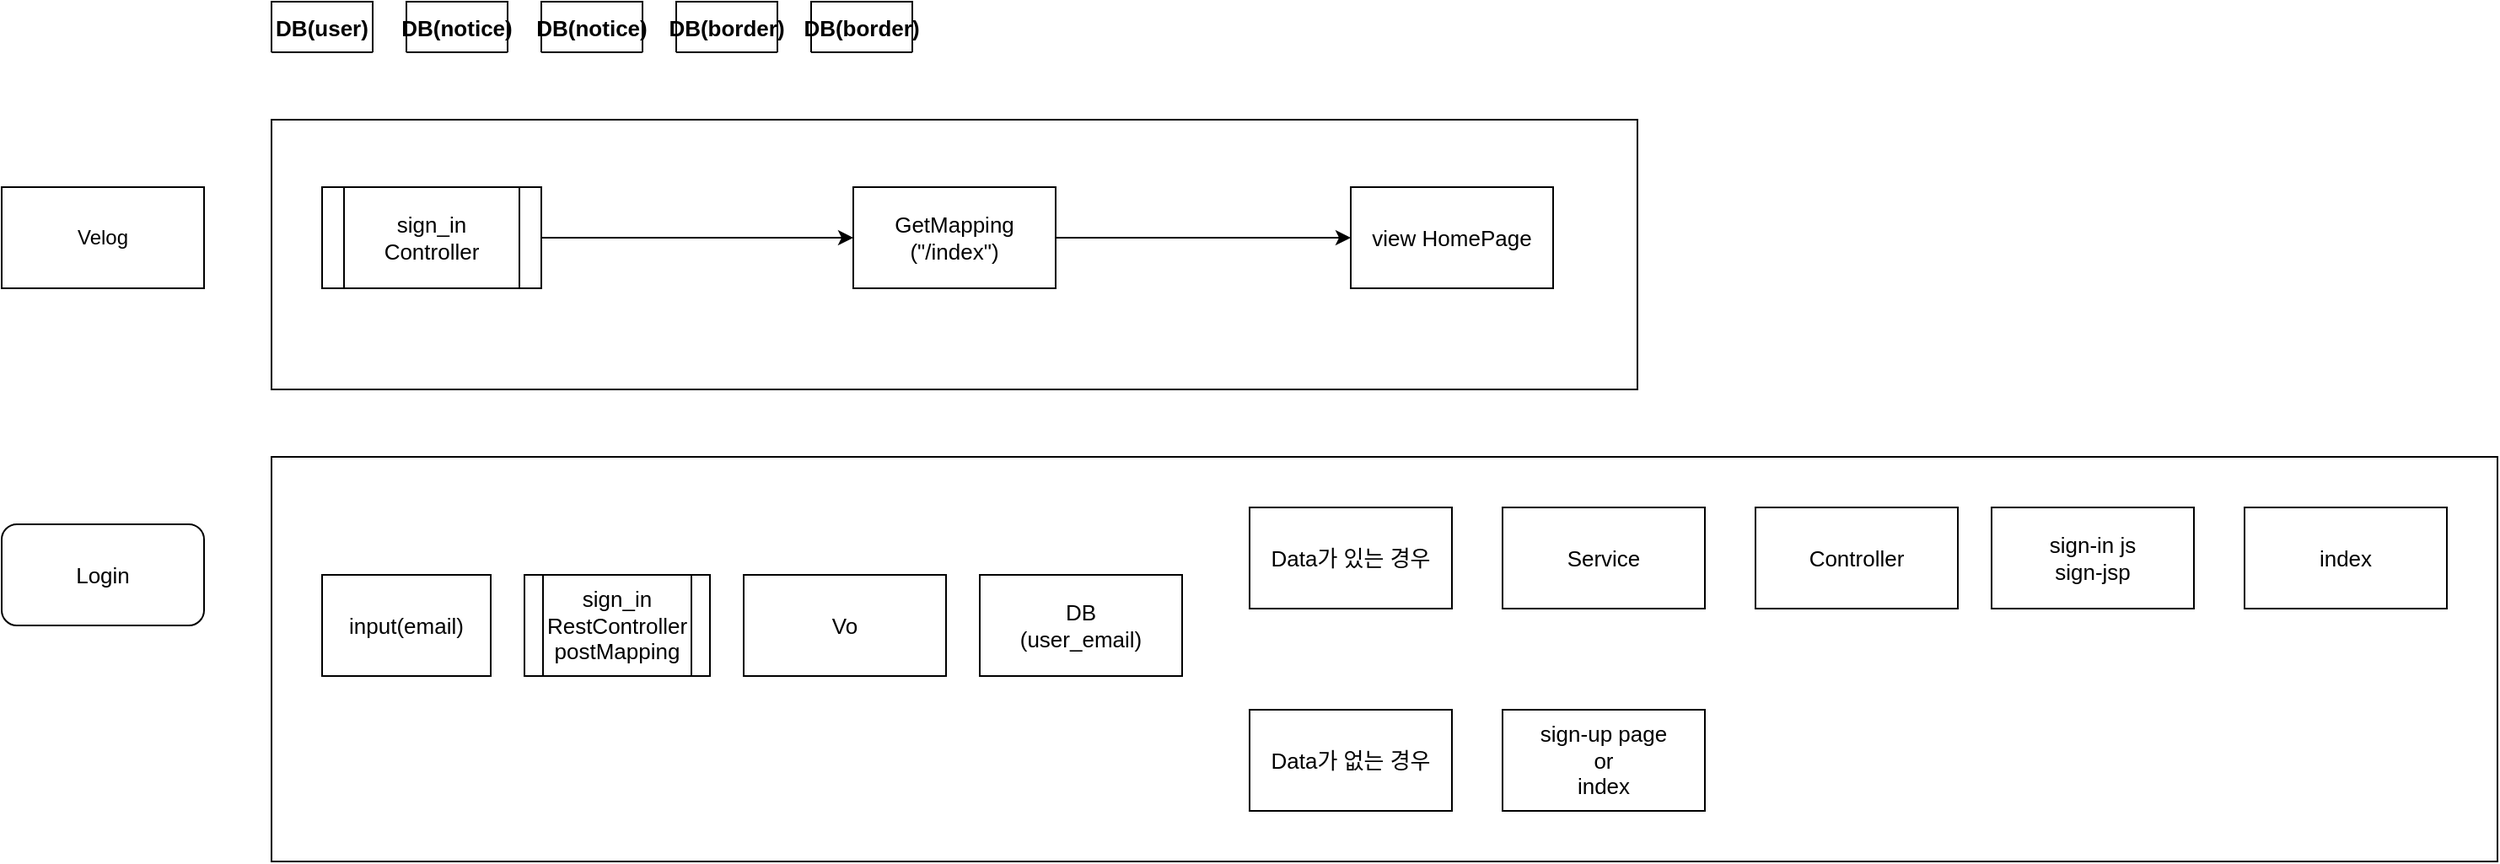 <mxfile version="15.7.4" type="device"><diagram id="qzB74aUPbcCB6YyTh9p-" name="Page-1"><mxGraphModel dx="1422" dy="762" grid="1" gridSize="10" guides="1" tooltips="1" connect="1" arrows="1" fold="1" page="1" pageScale="1" pageWidth="827" pageHeight="1169" math="0" shadow="0"><root><mxCell id="0"/><mxCell id="1" parent="0"/><mxCell id="LLkw6_ybzTMmxWpCjddK-304" value="" style="verticalLabelPosition=bottom;verticalAlign=top;html=1;shape=mxgraph.basic.rect;fillColor2=none;strokeWidth=1;size=20;indent=5;fontSize=13;" parent="1" vertex="1"><mxGeometry x="200" y="80" width="810" height="160" as="geometry"/></mxCell><mxCell id="LLkw6_ybzTMmxWpCjddK-1" value="Velog" style="rounded=0;whiteSpace=wrap;html=1;" parent="1" vertex="1"><mxGeometry x="40" y="120" width="120" height="60" as="geometry"/></mxCell><mxCell id="LLkw6_ybzTMmxWpCjddK-103" value="DB(notice)" style="shape=table;startSize=30;container=1;collapsible=1;childLayout=tableLayout;fixedRows=1;rowLines=0;fontStyle=1;align=center;resizeLast=1;fontSize=13;" parent="1" vertex="1" collapsed="1"><mxGeometry x="280" y="10" width="60" height="30" as="geometry"><mxRectangle x="350" y="10" width="170" height="270" as="alternateBounds"/></mxGeometry></mxCell><mxCell id="LLkw6_ybzTMmxWpCjddK-104" value="" style="shape=partialRectangle;collapsible=0;dropTarget=0;pointerEvents=0;fillColor=none;top=0;left=0;bottom=1;right=0;points=[[0,0.5],[1,0.5]];portConstraint=eastwest;" parent="LLkw6_ybzTMmxWpCjddK-103" vertex="1"><mxGeometry y="30" width="170" height="30" as="geometry"/></mxCell><mxCell id="LLkw6_ybzTMmxWpCjddK-105" value="" style="shape=partialRectangle;connectable=0;fillColor=none;top=0;left=0;bottom=0;right=0;fontStyle=1;overflow=hidden;" parent="LLkw6_ybzTMmxWpCjddK-104" vertex="1"><mxGeometry width="80" height="30" as="geometry"><mxRectangle width="80" height="30" as="alternateBounds"/></mxGeometry></mxCell><mxCell id="LLkw6_ybzTMmxWpCjddK-106" value="mst" style="shape=partialRectangle;connectable=0;fillColor=none;top=0;left=0;bottom=0;right=0;align=left;spacingLeft=6;fontStyle=1;overflow=hidden;fontSize=14;" parent="LLkw6_ybzTMmxWpCjddK-104" vertex="1"><mxGeometry x="80" width="90" height="30" as="geometry"><mxRectangle width="90" height="30" as="alternateBounds"/></mxGeometry></mxCell><mxCell id="LLkw6_ybzTMmxWpCjddK-107" value="" style="shape=partialRectangle;collapsible=0;dropTarget=0;pointerEvents=0;fillColor=none;top=0;left=0;bottom=0;right=0;points=[[0,0.5],[1,0.5]];portConstraint=eastwest;" parent="LLkw6_ybzTMmxWpCjddK-103" vertex="1"><mxGeometry y="60" width="170" height="30" as="geometry"/></mxCell><mxCell id="LLkw6_ybzTMmxWpCjddK-108" value="primary Key" style="shape=partialRectangle;connectable=0;fillColor=none;top=0;left=0;bottom=0;right=0;editable=1;overflow=hidden;fontStyle=1" parent="LLkw6_ybzTMmxWpCjddK-107" vertex="1"><mxGeometry width="80" height="30" as="geometry"><mxRectangle width="80" height="30" as="alternateBounds"/></mxGeometry></mxCell><mxCell id="LLkw6_ybzTMmxWpCjddK-109" value="notice_code" style="shape=partialRectangle;connectable=0;fillColor=none;top=0;left=0;bottom=0;right=0;align=left;spacingLeft=6;overflow=hidden;" parent="LLkw6_ybzTMmxWpCjddK-107" vertex="1"><mxGeometry x="80" width="90" height="30" as="geometry"><mxRectangle width="90" height="30" as="alternateBounds"/></mxGeometry></mxCell><mxCell id="LLkw6_ybzTMmxWpCjddK-110" value="" style="shape=partialRectangle;collapsible=0;dropTarget=0;pointerEvents=0;fillColor=none;top=0;left=0;bottom=0;right=0;points=[[0,0.5],[1,0.5]];portConstraint=eastwest;" parent="LLkw6_ybzTMmxWpCjddK-103" vertex="1"><mxGeometry y="90" width="170" height="30" as="geometry"/></mxCell><mxCell id="LLkw6_ybzTMmxWpCjddK-111" value="" style="shape=partialRectangle;connectable=0;fillColor=none;top=0;left=0;bottom=0;right=0;editable=1;overflow=hidden;" parent="LLkw6_ybzTMmxWpCjddK-110" vertex="1"><mxGeometry width="80" height="30" as="geometry"><mxRectangle width="80" height="30" as="alternateBounds"/></mxGeometry></mxCell><mxCell id="LLkw6_ybzTMmxWpCjddK-112" value="notice_title" style="shape=partialRectangle;connectable=0;fillColor=none;top=0;left=0;bottom=0;right=0;align=left;spacingLeft=6;overflow=hidden;" parent="LLkw6_ybzTMmxWpCjddK-110" vertex="1"><mxGeometry x="80" width="90" height="30" as="geometry"><mxRectangle width="90" height="30" as="alternateBounds"/></mxGeometry></mxCell><mxCell id="LLkw6_ybzTMmxWpCjddK-113" value="" style="shape=partialRectangle;collapsible=0;dropTarget=0;pointerEvents=0;fillColor=none;top=0;left=0;bottom=0;right=0;points=[[0,0.5],[1,0.5]];portConstraint=eastwest;" parent="LLkw6_ybzTMmxWpCjddK-103" vertex="1"><mxGeometry y="120" width="170" height="30" as="geometry"/></mxCell><mxCell id="LLkw6_ybzTMmxWpCjddK-114" value="" style="shape=partialRectangle;connectable=0;fillColor=none;top=0;left=0;bottom=0;right=0;editable=1;overflow=hidden;" parent="LLkw6_ybzTMmxWpCjddK-113" vertex="1"><mxGeometry width="80" height="30" as="geometry"><mxRectangle width="80" height="30" as="alternateBounds"/></mxGeometry></mxCell><mxCell id="LLkw6_ybzTMmxWpCjddK-115" value="notice_writer" style="shape=partialRectangle;connectable=0;fillColor=none;top=0;left=0;bottom=0;right=0;align=left;spacingLeft=6;overflow=hidden;" parent="LLkw6_ybzTMmxWpCjddK-113" vertex="1"><mxGeometry x="80" width="90" height="30" as="geometry"><mxRectangle width="90" height="30" as="alternateBounds"/></mxGeometry></mxCell><mxCell id="LLkw6_ybzTMmxWpCjddK-160" value="" style="shape=partialRectangle;collapsible=0;dropTarget=0;pointerEvents=0;fillColor=none;top=0;left=0;bottom=0;right=0;points=[[0,0.5],[1,0.5]];portConstraint=eastwest;" parent="LLkw6_ybzTMmxWpCjddK-103" vertex="1"><mxGeometry y="150" width="170" height="30" as="geometry"/></mxCell><mxCell id="LLkw6_ybzTMmxWpCjddK-161" value="" style="shape=partialRectangle;connectable=0;fillColor=none;top=0;left=0;bottom=0;right=0;editable=1;overflow=hidden;" parent="LLkw6_ybzTMmxWpCjddK-160" vertex="1"><mxGeometry width="80" height="30" as="geometry"><mxRectangle width="80" height="30" as="alternateBounds"/></mxGeometry></mxCell><mxCell id="LLkw6_ybzTMmxWpCjddK-162" value="notice_date" style="shape=partialRectangle;connectable=0;fillColor=none;top=0;left=0;bottom=0;right=0;align=left;spacingLeft=6;overflow=hidden;" parent="LLkw6_ybzTMmxWpCjddK-160" vertex="1"><mxGeometry x="80" width="90" height="30" as="geometry"><mxRectangle width="90" height="30" as="alternateBounds"/></mxGeometry></mxCell><mxCell id="LLkw6_ybzTMmxWpCjddK-163" value="" style="shape=partialRectangle;collapsible=0;dropTarget=0;pointerEvents=0;fillColor=none;top=0;left=0;bottom=0;right=0;points=[[0,0.5],[1,0.5]];portConstraint=eastwest;" parent="LLkw6_ybzTMmxWpCjddK-103" vertex="1"><mxGeometry y="180" width="170" height="30" as="geometry"/></mxCell><mxCell id="LLkw6_ybzTMmxWpCjddK-164" value="" style="shape=partialRectangle;connectable=0;fillColor=none;top=0;left=0;bottom=0;right=0;editable=1;overflow=hidden;" parent="LLkw6_ybzTMmxWpCjddK-163" vertex="1"><mxGeometry width="80" height="30" as="geometry"><mxRectangle width="80" height="30" as="alternateBounds"/></mxGeometry></mxCell><mxCell id="LLkw6_ybzTMmxWpCjddK-165" value="notice_count" style="shape=partialRectangle;connectable=0;fillColor=none;top=0;left=0;bottom=0;right=0;align=left;spacingLeft=6;overflow=hidden;" parent="LLkw6_ybzTMmxWpCjddK-163" vertex="1"><mxGeometry x="80" width="90" height="30" as="geometry"><mxRectangle width="90" height="30" as="alternateBounds"/></mxGeometry></mxCell><mxCell id="LLkw6_ybzTMmxWpCjddK-166" value="" style="shape=partialRectangle;collapsible=0;dropTarget=0;pointerEvents=0;fillColor=none;top=0;left=0;bottom=0;right=0;points=[[0,0.5],[1,0.5]];portConstraint=eastwest;" parent="LLkw6_ybzTMmxWpCjddK-103" vertex="1"><mxGeometry y="210" width="170" height="30" as="geometry"/></mxCell><mxCell id="LLkw6_ybzTMmxWpCjddK-167" value="" style="shape=partialRectangle;connectable=0;fillColor=none;top=0;left=0;bottom=0;right=0;editable=1;overflow=hidden;" parent="LLkw6_ybzTMmxWpCjddK-166" vertex="1"><mxGeometry width="80" height="30" as="geometry"><mxRectangle width="80" height="30" as="alternateBounds"/></mxGeometry></mxCell><mxCell id="LLkw6_ybzTMmxWpCjddK-168" value="create_date" style="shape=partialRectangle;connectable=0;fillColor=none;top=0;left=0;bottom=0;right=0;align=left;spacingLeft=6;overflow=hidden;" parent="LLkw6_ybzTMmxWpCjddK-166" vertex="1"><mxGeometry x="80" width="90" height="30" as="geometry"><mxRectangle width="90" height="30" as="alternateBounds"/></mxGeometry></mxCell><mxCell id="LLkw6_ybzTMmxWpCjddK-169" value="" style="shape=partialRectangle;collapsible=0;dropTarget=0;pointerEvents=0;fillColor=none;top=0;left=0;bottom=0;right=0;points=[[0,0.5],[1,0.5]];portConstraint=eastwest;" parent="LLkw6_ybzTMmxWpCjddK-103" vertex="1"><mxGeometry y="240" width="170" height="30" as="geometry"/></mxCell><mxCell id="LLkw6_ybzTMmxWpCjddK-170" value="" style="shape=partialRectangle;connectable=0;fillColor=none;top=0;left=0;bottom=0;right=0;editable=1;overflow=hidden;" parent="LLkw6_ybzTMmxWpCjddK-169" vertex="1"><mxGeometry width="80" height="30" as="geometry"><mxRectangle width="80" height="30" as="alternateBounds"/></mxGeometry></mxCell><mxCell id="LLkw6_ybzTMmxWpCjddK-171" value="update_date" style="shape=partialRectangle;connectable=0;fillColor=none;top=0;left=0;bottom=0;right=0;align=left;spacingLeft=6;overflow=hidden;" parent="LLkw6_ybzTMmxWpCjddK-169" vertex="1"><mxGeometry x="80" width="90" height="30" as="geometry"><mxRectangle width="90" height="30" as="alternateBounds"/></mxGeometry></mxCell><mxCell id="LLkw6_ybzTMmxWpCjddK-172" value="DB(border)" style="shape=table;startSize=30;container=1;collapsible=1;childLayout=tableLayout;fixedRows=1;rowLines=0;fontStyle=1;align=center;resizeLast=1;fontSize=13;" parent="1" vertex="1" collapsed="1"><mxGeometry x="440" y="10" width="60" height="30" as="geometry"><mxRectangle x="244" y="315" width="170" height="270" as="alternateBounds"/></mxGeometry></mxCell><mxCell id="LLkw6_ybzTMmxWpCjddK-173" value="" style="shape=partialRectangle;collapsible=0;dropTarget=0;pointerEvents=0;fillColor=none;top=0;left=0;bottom=1;right=0;points=[[0,0.5],[1,0.5]];portConstraint=eastwest;" parent="LLkw6_ybzTMmxWpCjddK-172" vertex="1"><mxGeometry y="30" width="170" height="30" as="geometry"/></mxCell><mxCell id="LLkw6_ybzTMmxWpCjddK-174" value="" style="shape=partialRectangle;connectable=0;fillColor=none;top=0;left=0;bottom=0;right=0;fontStyle=1;overflow=hidden;" parent="LLkw6_ybzTMmxWpCjddK-173" vertex="1"><mxGeometry width="80" height="30" as="geometry"><mxRectangle width="80" height="30" as="alternateBounds"/></mxGeometry></mxCell><mxCell id="LLkw6_ybzTMmxWpCjddK-175" value="mst" style="shape=partialRectangle;connectable=0;fillColor=none;top=0;left=0;bottom=0;right=0;align=left;spacingLeft=6;fontStyle=1;overflow=hidden;fontSize=14;" parent="LLkw6_ybzTMmxWpCjddK-173" vertex="1"><mxGeometry x="80" width="90" height="30" as="geometry"><mxRectangle width="90" height="30" as="alternateBounds"/></mxGeometry></mxCell><mxCell id="LLkw6_ybzTMmxWpCjddK-176" value="" style="shape=partialRectangle;collapsible=0;dropTarget=0;pointerEvents=0;fillColor=none;top=0;left=0;bottom=0;right=0;points=[[0,0.5],[1,0.5]];portConstraint=eastwest;" parent="LLkw6_ybzTMmxWpCjddK-172" vertex="1"><mxGeometry y="60" width="170" height="30" as="geometry"/></mxCell><mxCell id="LLkw6_ybzTMmxWpCjddK-177" value="primary Key" style="shape=partialRectangle;connectable=0;fillColor=none;top=0;left=0;bottom=0;right=0;editable=1;overflow=hidden;fontStyle=1" parent="LLkw6_ybzTMmxWpCjddK-176" vertex="1"><mxGeometry width="80" height="30" as="geometry"><mxRectangle width="80" height="30" as="alternateBounds"/></mxGeometry></mxCell><mxCell id="LLkw6_ybzTMmxWpCjddK-178" value="border_code" style="shape=partialRectangle;connectable=0;fillColor=none;top=0;left=0;bottom=0;right=0;align=left;spacingLeft=6;overflow=hidden;" parent="LLkw6_ybzTMmxWpCjddK-176" vertex="1"><mxGeometry x="80" width="90" height="30" as="geometry"><mxRectangle width="90" height="30" as="alternateBounds"/></mxGeometry></mxCell><mxCell id="LLkw6_ybzTMmxWpCjddK-179" value="" style="shape=partialRectangle;collapsible=0;dropTarget=0;pointerEvents=0;fillColor=none;top=0;left=0;bottom=0;right=0;points=[[0,0.5],[1,0.5]];portConstraint=eastwest;" parent="LLkw6_ybzTMmxWpCjddK-172" vertex="1"><mxGeometry y="90" width="170" height="30" as="geometry"/></mxCell><mxCell id="LLkw6_ybzTMmxWpCjddK-180" value="" style="shape=partialRectangle;connectable=0;fillColor=none;top=0;left=0;bottom=0;right=0;editable=1;overflow=hidden;" parent="LLkw6_ybzTMmxWpCjddK-179" vertex="1"><mxGeometry width="80" height="30" as="geometry"><mxRectangle width="80" height="30" as="alternateBounds"/></mxGeometry></mxCell><mxCell id="LLkw6_ybzTMmxWpCjddK-181" value="border_title" style="shape=partialRectangle;connectable=0;fillColor=none;top=0;left=0;bottom=0;right=0;align=left;spacingLeft=6;overflow=hidden;" parent="LLkw6_ybzTMmxWpCjddK-179" vertex="1"><mxGeometry x="80" width="90" height="30" as="geometry"><mxRectangle width="90" height="30" as="alternateBounds"/></mxGeometry></mxCell><mxCell id="LLkw6_ybzTMmxWpCjddK-182" value="" style="shape=partialRectangle;collapsible=0;dropTarget=0;pointerEvents=0;fillColor=none;top=0;left=0;bottom=0;right=0;points=[[0,0.5],[1,0.5]];portConstraint=eastwest;" parent="LLkw6_ybzTMmxWpCjddK-172" vertex="1"><mxGeometry y="120" width="170" height="30" as="geometry"/></mxCell><mxCell id="LLkw6_ybzTMmxWpCjddK-183" value="" style="shape=partialRectangle;connectable=0;fillColor=none;top=0;left=0;bottom=0;right=0;editable=1;overflow=hidden;" parent="LLkw6_ybzTMmxWpCjddK-182" vertex="1"><mxGeometry width="80" height="30" as="geometry"><mxRectangle width="80" height="30" as="alternateBounds"/></mxGeometry></mxCell><mxCell id="LLkw6_ybzTMmxWpCjddK-184" value="border_writer" style="shape=partialRectangle;connectable=0;fillColor=none;top=0;left=0;bottom=0;right=0;align=left;spacingLeft=6;overflow=hidden;" parent="LLkw6_ybzTMmxWpCjddK-182" vertex="1"><mxGeometry x="80" width="90" height="30" as="geometry"><mxRectangle width="90" height="30" as="alternateBounds"/></mxGeometry></mxCell><mxCell id="LLkw6_ybzTMmxWpCjddK-185" value="" style="shape=partialRectangle;collapsible=0;dropTarget=0;pointerEvents=0;fillColor=none;top=0;left=0;bottom=0;right=0;points=[[0,0.5],[1,0.5]];portConstraint=eastwest;" parent="LLkw6_ybzTMmxWpCjddK-172" vertex="1"><mxGeometry y="150" width="170" height="30" as="geometry"/></mxCell><mxCell id="LLkw6_ybzTMmxWpCjddK-186" value="" style="shape=partialRectangle;connectable=0;fillColor=none;top=0;left=0;bottom=0;right=0;editable=1;overflow=hidden;" parent="LLkw6_ybzTMmxWpCjddK-185" vertex="1"><mxGeometry width="80" height="30" as="geometry"><mxRectangle width="80" height="30" as="alternateBounds"/></mxGeometry></mxCell><mxCell id="LLkw6_ybzTMmxWpCjddK-187" value="border_date" style="shape=partialRectangle;connectable=0;fillColor=none;top=0;left=0;bottom=0;right=0;align=left;spacingLeft=6;overflow=hidden;" parent="LLkw6_ybzTMmxWpCjddK-185" vertex="1"><mxGeometry x="80" width="90" height="30" as="geometry"><mxRectangle width="90" height="30" as="alternateBounds"/></mxGeometry></mxCell><mxCell id="LLkw6_ybzTMmxWpCjddK-188" value="" style="shape=partialRectangle;collapsible=0;dropTarget=0;pointerEvents=0;fillColor=none;top=0;left=0;bottom=0;right=0;points=[[0,0.5],[1,0.5]];portConstraint=eastwest;" parent="LLkw6_ybzTMmxWpCjddK-172" vertex="1"><mxGeometry y="180" width="170" height="30" as="geometry"/></mxCell><mxCell id="LLkw6_ybzTMmxWpCjddK-189" value="" style="shape=partialRectangle;connectable=0;fillColor=none;top=0;left=0;bottom=0;right=0;editable=1;overflow=hidden;" parent="LLkw6_ybzTMmxWpCjddK-188" vertex="1"><mxGeometry width="80" height="30" as="geometry"><mxRectangle width="80" height="30" as="alternateBounds"/></mxGeometry></mxCell><mxCell id="LLkw6_ybzTMmxWpCjddK-190" value="border_count" style="shape=partialRectangle;connectable=0;fillColor=none;top=0;left=0;bottom=0;right=0;align=left;spacingLeft=6;overflow=hidden;" parent="LLkw6_ybzTMmxWpCjddK-188" vertex="1"><mxGeometry x="80" width="90" height="30" as="geometry"><mxRectangle width="90" height="30" as="alternateBounds"/></mxGeometry></mxCell><mxCell id="LLkw6_ybzTMmxWpCjddK-191" value="" style="shape=partialRectangle;collapsible=0;dropTarget=0;pointerEvents=0;fillColor=none;top=0;left=0;bottom=0;right=0;points=[[0,0.5],[1,0.5]];portConstraint=eastwest;" parent="LLkw6_ybzTMmxWpCjddK-172" vertex="1"><mxGeometry y="210" width="170" height="30" as="geometry"/></mxCell><mxCell id="LLkw6_ybzTMmxWpCjddK-192" value="" style="shape=partialRectangle;connectable=0;fillColor=none;top=0;left=0;bottom=0;right=0;editable=1;overflow=hidden;" parent="LLkw6_ybzTMmxWpCjddK-191" vertex="1"><mxGeometry width="80" height="30" as="geometry"><mxRectangle width="80" height="30" as="alternateBounds"/></mxGeometry></mxCell><mxCell id="LLkw6_ybzTMmxWpCjddK-193" value="create_date" style="shape=partialRectangle;connectable=0;fillColor=none;top=0;left=0;bottom=0;right=0;align=left;spacingLeft=6;overflow=hidden;" parent="LLkw6_ybzTMmxWpCjddK-191" vertex="1"><mxGeometry x="80" width="90" height="30" as="geometry"><mxRectangle width="90" height="30" as="alternateBounds"/></mxGeometry></mxCell><mxCell id="LLkw6_ybzTMmxWpCjddK-194" value="" style="shape=partialRectangle;collapsible=0;dropTarget=0;pointerEvents=0;fillColor=none;top=0;left=0;bottom=0;right=0;points=[[0,0.5],[1,0.5]];portConstraint=eastwest;" parent="LLkw6_ybzTMmxWpCjddK-172" vertex="1"><mxGeometry y="240" width="170" height="30" as="geometry"/></mxCell><mxCell id="LLkw6_ybzTMmxWpCjddK-195" value="" style="shape=partialRectangle;connectable=0;fillColor=none;top=0;left=0;bottom=0;right=0;editable=1;overflow=hidden;" parent="LLkw6_ybzTMmxWpCjddK-194" vertex="1"><mxGeometry width="80" height="30" as="geometry"><mxRectangle width="80" height="30" as="alternateBounds"/></mxGeometry></mxCell><mxCell id="LLkw6_ybzTMmxWpCjddK-196" value="update_date" style="shape=partialRectangle;connectable=0;fillColor=none;top=0;left=0;bottom=0;right=0;align=left;spacingLeft=6;overflow=hidden;" parent="LLkw6_ybzTMmxWpCjddK-194" vertex="1"><mxGeometry x="80" width="90" height="30" as="geometry"><mxRectangle width="90" height="30" as="alternateBounds"/></mxGeometry></mxCell><mxCell id="LLkw6_ybzTMmxWpCjddK-197" value="DB(border)" style="shape=table;startSize=30;container=1;collapsible=1;childLayout=tableLayout;fixedRows=1;rowLines=0;fontStyle=1;align=center;resizeLast=1;fontSize=13;" parent="1" vertex="1" collapsed="1"><mxGeometry x="520" y="10" width="60" height="30" as="geometry"><mxRectangle x="450" y="315" width="190" height="240" as="alternateBounds"/></mxGeometry></mxCell><mxCell id="LLkw6_ybzTMmxWpCjddK-198" value="" style="shape=partialRectangle;collapsible=0;dropTarget=0;pointerEvents=0;fillColor=none;top=0;left=0;bottom=1;right=0;points=[[0,0.5],[1,0.5]];portConstraint=eastwest;" parent="LLkw6_ybzTMmxWpCjddK-197" vertex="1"><mxGeometry y="30" width="190" height="30" as="geometry"/></mxCell><mxCell id="LLkw6_ybzTMmxWpCjddK-199" value="" style="shape=partialRectangle;connectable=0;fillColor=none;top=0;left=0;bottom=0;right=0;fontStyle=1;overflow=hidden;" parent="LLkw6_ybzTMmxWpCjddK-198" vertex="1"><mxGeometry width="80" height="30" as="geometry"><mxRectangle width="80" height="30" as="alternateBounds"/></mxGeometry></mxCell><mxCell id="LLkw6_ybzTMmxWpCjddK-200" value="dtl" style="shape=partialRectangle;connectable=0;fillColor=none;top=0;left=0;bottom=0;right=0;align=left;spacingLeft=6;fontStyle=1;overflow=hidden;fontSize=14;" parent="LLkw6_ybzTMmxWpCjddK-198" vertex="1"><mxGeometry x="80" width="110" height="30" as="geometry"><mxRectangle width="110" height="30" as="alternateBounds"/></mxGeometry></mxCell><mxCell id="LLkw6_ybzTMmxWpCjddK-201" value="" style="shape=partialRectangle;collapsible=0;dropTarget=0;pointerEvents=0;fillColor=none;top=0;left=0;bottom=0;right=0;points=[[0,0.5],[1,0.5]];portConstraint=eastwest;" parent="LLkw6_ybzTMmxWpCjddK-197" vertex="1"><mxGeometry y="60" width="190" height="30" as="geometry"/></mxCell><mxCell id="LLkw6_ybzTMmxWpCjddK-202" value="primary Key" style="shape=partialRectangle;connectable=0;fillColor=none;top=0;left=0;bottom=0;right=0;editable=1;overflow=hidden;fontStyle=1" parent="LLkw6_ybzTMmxWpCjddK-201" vertex="1"><mxGeometry width="80" height="30" as="geometry"><mxRectangle width="80" height="30" as="alternateBounds"/></mxGeometry></mxCell><mxCell id="LLkw6_ybzTMmxWpCjddK-203" value="border_code" style="shape=partialRectangle;connectable=0;fillColor=none;top=0;left=0;bottom=0;right=0;align=left;spacingLeft=6;overflow=hidden;" parent="LLkw6_ybzTMmxWpCjddK-201" vertex="1"><mxGeometry x="80" width="110" height="30" as="geometry"><mxRectangle width="110" height="30" as="alternateBounds"/></mxGeometry></mxCell><mxCell id="LLkw6_ybzTMmxWpCjddK-204" value="" style="shape=partialRectangle;collapsible=0;dropTarget=0;pointerEvents=0;fillColor=none;top=0;left=0;bottom=0;right=0;points=[[0,0.5],[1,0.5]];portConstraint=eastwest;" parent="LLkw6_ybzTMmxWpCjddK-197" vertex="1"><mxGeometry y="90" width="190" height="30" as="geometry"/></mxCell><mxCell id="LLkw6_ybzTMmxWpCjddK-205" value="" style="shape=partialRectangle;connectable=0;fillColor=none;top=0;left=0;bottom=0;right=0;editable=1;overflow=hidden;" parent="LLkw6_ybzTMmxWpCjddK-204" vertex="1"><mxGeometry width="80" height="30" as="geometry"><mxRectangle width="80" height="30" as="alternateBounds"/></mxGeometry></mxCell><mxCell id="LLkw6_ybzTMmxWpCjddK-206" value="border_content" style="shape=partialRectangle;connectable=0;fillColor=none;top=0;left=0;bottom=0;right=0;align=left;spacingLeft=6;overflow=hidden;" parent="LLkw6_ybzTMmxWpCjddK-204" vertex="1"><mxGeometry x="80" width="110" height="30" as="geometry"><mxRectangle width="110" height="30" as="alternateBounds"/></mxGeometry></mxCell><mxCell id="LLkw6_ybzTMmxWpCjddK-207" value="" style="shape=partialRectangle;collapsible=0;dropTarget=0;pointerEvents=0;fillColor=none;top=0;left=0;bottom=0;right=0;points=[[0,0.5],[1,0.5]];portConstraint=eastwest;" parent="LLkw6_ybzTMmxWpCjddK-197" vertex="1"><mxGeometry y="120" width="190" height="30" as="geometry"/></mxCell><mxCell id="LLkw6_ybzTMmxWpCjddK-208" value="" style="shape=partialRectangle;connectable=0;fillColor=none;top=0;left=0;bottom=0;right=0;editable=1;overflow=hidden;" parent="LLkw6_ybzTMmxWpCjddK-207" vertex="1"><mxGeometry width="80" height="30" as="geometry"><mxRectangle width="80" height="30" as="alternateBounds"/></mxGeometry></mxCell><mxCell id="LLkw6_ybzTMmxWpCjddK-209" value="origin_file_names" style="shape=partialRectangle;connectable=0;fillColor=none;top=0;left=0;bottom=0;right=0;align=left;spacingLeft=6;overflow=hidden;" parent="LLkw6_ybzTMmxWpCjddK-207" vertex="1"><mxGeometry x="80" width="110" height="30" as="geometry"><mxRectangle width="110" height="30" as="alternateBounds"/></mxGeometry></mxCell><mxCell id="LLkw6_ybzTMmxWpCjddK-210" value="" style="shape=partialRectangle;collapsible=0;dropTarget=0;pointerEvents=0;fillColor=none;top=0;left=0;bottom=0;right=0;points=[[0,0.5],[1,0.5]];portConstraint=eastwest;" parent="LLkw6_ybzTMmxWpCjddK-197" vertex="1"><mxGeometry y="150" width="190" height="30" as="geometry"/></mxCell><mxCell id="LLkw6_ybzTMmxWpCjddK-211" value="" style="shape=partialRectangle;connectable=0;fillColor=none;top=0;left=0;bottom=0;right=0;editable=1;overflow=hidden;" parent="LLkw6_ybzTMmxWpCjddK-210" vertex="1"><mxGeometry width="80" height="30" as="geometry"><mxRectangle width="80" height="30" as="alternateBounds"/></mxGeometry></mxCell><mxCell id="LLkw6_ybzTMmxWpCjddK-212" value="temp_file_names" style="shape=partialRectangle;connectable=0;fillColor=none;top=0;left=0;bottom=0;right=0;align=left;spacingLeft=6;overflow=hidden;" parent="LLkw6_ybzTMmxWpCjddK-210" vertex="1"><mxGeometry x="80" width="110" height="30" as="geometry"><mxRectangle width="110" height="30" as="alternateBounds"/></mxGeometry></mxCell><mxCell id="LLkw6_ybzTMmxWpCjddK-216" value="" style="shape=partialRectangle;collapsible=0;dropTarget=0;pointerEvents=0;fillColor=none;top=0;left=0;bottom=0;right=0;points=[[0,0.5],[1,0.5]];portConstraint=eastwest;" parent="LLkw6_ybzTMmxWpCjddK-197" vertex="1"><mxGeometry y="180" width="190" height="30" as="geometry"/></mxCell><mxCell id="LLkw6_ybzTMmxWpCjddK-217" value="" style="shape=partialRectangle;connectable=0;fillColor=none;top=0;left=0;bottom=0;right=0;editable=1;overflow=hidden;" parent="LLkw6_ybzTMmxWpCjddK-216" vertex="1"><mxGeometry width="80" height="30" as="geometry"><mxRectangle width="80" height="30" as="alternateBounds"/></mxGeometry></mxCell><mxCell id="LLkw6_ybzTMmxWpCjddK-218" value="create_date" style="shape=partialRectangle;connectable=0;fillColor=none;top=0;left=0;bottom=0;right=0;align=left;spacingLeft=6;overflow=hidden;" parent="LLkw6_ybzTMmxWpCjddK-216" vertex="1"><mxGeometry x="80" width="110" height="30" as="geometry"><mxRectangle width="110" height="30" as="alternateBounds"/></mxGeometry></mxCell><mxCell id="LLkw6_ybzTMmxWpCjddK-219" value="" style="shape=partialRectangle;collapsible=0;dropTarget=0;pointerEvents=0;fillColor=none;top=0;left=0;bottom=0;right=0;points=[[0,0.5],[1,0.5]];portConstraint=eastwest;" parent="LLkw6_ybzTMmxWpCjddK-197" vertex="1"><mxGeometry y="210" width="190" height="30" as="geometry"/></mxCell><mxCell id="LLkw6_ybzTMmxWpCjddK-220" value="" style="shape=partialRectangle;connectable=0;fillColor=none;top=0;left=0;bottom=0;right=0;editable=1;overflow=hidden;" parent="LLkw6_ybzTMmxWpCjddK-219" vertex="1"><mxGeometry width="80" height="30" as="geometry"><mxRectangle width="80" height="30" as="alternateBounds"/></mxGeometry></mxCell><mxCell id="LLkw6_ybzTMmxWpCjddK-221" value="update_date" style="shape=partialRectangle;connectable=0;fillColor=none;top=0;left=0;bottom=0;right=0;align=left;spacingLeft=6;overflow=hidden;" parent="LLkw6_ybzTMmxWpCjddK-219" vertex="1"><mxGeometry x="80" width="110" height="30" as="geometry"><mxRectangle width="110" height="30" as="alternateBounds"/></mxGeometry></mxCell><mxCell id="LLkw6_ybzTMmxWpCjddK-247" value="DB(notice)" style="shape=table;startSize=30;container=1;collapsible=1;childLayout=tableLayout;fixedRows=1;rowLines=0;fontStyle=1;align=center;resizeLast=1;fontSize=13;" parent="1" vertex="1" collapsed="1"><mxGeometry x="360" y="10" width="60" height="30" as="geometry"><mxRectangle x="530" y="10" width="190" height="240" as="alternateBounds"/></mxGeometry></mxCell><mxCell id="LLkw6_ybzTMmxWpCjddK-248" value="" style="shape=partialRectangle;collapsible=0;dropTarget=0;pointerEvents=0;fillColor=none;top=0;left=0;bottom=1;right=0;points=[[0,0.5],[1,0.5]];portConstraint=eastwest;" parent="LLkw6_ybzTMmxWpCjddK-247" vertex="1"><mxGeometry y="30" width="190" height="30" as="geometry"/></mxCell><mxCell id="LLkw6_ybzTMmxWpCjddK-249" value="" style="shape=partialRectangle;connectable=0;fillColor=none;top=0;left=0;bottom=0;right=0;fontStyle=1;overflow=hidden;" parent="LLkw6_ybzTMmxWpCjddK-248" vertex="1"><mxGeometry width="80" height="30" as="geometry"><mxRectangle width="80" height="30" as="alternateBounds"/></mxGeometry></mxCell><mxCell id="LLkw6_ybzTMmxWpCjddK-250" value="dtl" style="shape=partialRectangle;connectable=0;fillColor=none;top=0;left=0;bottom=0;right=0;align=left;spacingLeft=6;fontStyle=1;overflow=hidden;fontSize=14;" parent="LLkw6_ybzTMmxWpCjddK-248" vertex="1"><mxGeometry x="80" width="110" height="30" as="geometry"><mxRectangle width="110" height="30" as="alternateBounds"/></mxGeometry></mxCell><mxCell id="LLkw6_ybzTMmxWpCjddK-251" value="" style="shape=partialRectangle;collapsible=0;dropTarget=0;pointerEvents=0;fillColor=none;top=0;left=0;bottom=0;right=0;points=[[0,0.5],[1,0.5]];portConstraint=eastwest;" parent="LLkw6_ybzTMmxWpCjddK-247" vertex="1"><mxGeometry y="60" width="190" height="30" as="geometry"/></mxCell><mxCell id="LLkw6_ybzTMmxWpCjddK-252" value="primary Key" style="shape=partialRectangle;connectable=0;fillColor=none;top=0;left=0;bottom=0;right=0;editable=1;overflow=hidden;fontStyle=1" parent="LLkw6_ybzTMmxWpCjddK-251" vertex="1"><mxGeometry width="80" height="30" as="geometry"><mxRectangle width="80" height="30" as="alternateBounds"/></mxGeometry></mxCell><mxCell id="LLkw6_ybzTMmxWpCjddK-253" value="notice_code" style="shape=partialRectangle;connectable=0;fillColor=none;top=0;left=0;bottom=0;right=0;align=left;spacingLeft=6;overflow=hidden;" parent="LLkw6_ybzTMmxWpCjddK-251" vertex="1"><mxGeometry x="80" width="110" height="30" as="geometry"><mxRectangle width="110" height="30" as="alternateBounds"/></mxGeometry></mxCell><mxCell id="LLkw6_ybzTMmxWpCjddK-254" value="" style="shape=partialRectangle;collapsible=0;dropTarget=0;pointerEvents=0;fillColor=none;top=0;left=0;bottom=0;right=0;points=[[0,0.5],[1,0.5]];portConstraint=eastwest;" parent="LLkw6_ybzTMmxWpCjddK-247" vertex="1"><mxGeometry y="90" width="190" height="30" as="geometry"/></mxCell><mxCell id="LLkw6_ybzTMmxWpCjddK-255" value="" style="shape=partialRectangle;connectable=0;fillColor=none;top=0;left=0;bottom=0;right=0;editable=1;overflow=hidden;" parent="LLkw6_ybzTMmxWpCjddK-254" vertex="1"><mxGeometry width="80" height="30" as="geometry"><mxRectangle width="80" height="30" as="alternateBounds"/></mxGeometry></mxCell><mxCell id="LLkw6_ybzTMmxWpCjddK-256" value="notice_content" style="shape=partialRectangle;connectable=0;fillColor=none;top=0;left=0;bottom=0;right=0;align=left;spacingLeft=6;overflow=hidden;" parent="LLkw6_ybzTMmxWpCjddK-254" vertex="1"><mxGeometry x="80" width="110" height="30" as="geometry"><mxRectangle width="110" height="30" as="alternateBounds"/></mxGeometry></mxCell><mxCell id="LLkw6_ybzTMmxWpCjddK-257" value="" style="shape=partialRectangle;collapsible=0;dropTarget=0;pointerEvents=0;fillColor=none;top=0;left=0;bottom=0;right=0;points=[[0,0.5],[1,0.5]];portConstraint=eastwest;" parent="LLkw6_ybzTMmxWpCjddK-247" vertex="1"><mxGeometry y="120" width="190" height="30" as="geometry"/></mxCell><mxCell id="LLkw6_ybzTMmxWpCjddK-258" value="" style="shape=partialRectangle;connectable=0;fillColor=none;top=0;left=0;bottom=0;right=0;editable=1;overflow=hidden;" parent="LLkw6_ybzTMmxWpCjddK-257" vertex="1"><mxGeometry width="80" height="30" as="geometry"><mxRectangle width="80" height="30" as="alternateBounds"/></mxGeometry></mxCell><mxCell id="LLkw6_ybzTMmxWpCjddK-259" value="origin_file_names" style="shape=partialRectangle;connectable=0;fillColor=none;top=0;left=0;bottom=0;right=0;align=left;spacingLeft=6;overflow=hidden;" parent="LLkw6_ybzTMmxWpCjddK-257" vertex="1"><mxGeometry x="80" width="110" height="30" as="geometry"><mxRectangle width="110" height="30" as="alternateBounds"/></mxGeometry></mxCell><mxCell id="LLkw6_ybzTMmxWpCjddK-260" value="" style="shape=partialRectangle;collapsible=0;dropTarget=0;pointerEvents=0;fillColor=none;top=0;left=0;bottom=0;right=0;points=[[0,0.5],[1,0.5]];portConstraint=eastwest;" parent="LLkw6_ybzTMmxWpCjddK-247" vertex="1"><mxGeometry y="150" width="190" height="30" as="geometry"/></mxCell><mxCell id="LLkw6_ybzTMmxWpCjddK-261" value="" style="shape=partialRectangle;connectable=0;fillColor=none;top=0;left=0;bottom=0;right=0;editable=1;overflow=hidden;" parent="LLkw6_ybzTMmxWpCjddK-260" vertex="1"><mxGeometry width="80" height="30" as="geometry"><mxRectangle width="80" height="30" as="alternateBounds"/></mxGeometry></mxCell><mxCell id="LLkw6_ybzTMmxWpCjddK-262" value="temp_file_names" style="shape=partialRectangle;connectable=0;fillColor=none;top=0;left=0;bottom=0;right=0;align=left;spacingLeft=6;overflow=hidden;" parent="LLkw6_ybzTMmxWpCjddK-260" vertex="1"><mxGeometry x="80" width="110" height="30" as="geometry"><mxRectangle width="110" height="30" as="alternateBounds"/></mxGeometry></mxCell><mxCell id="LLkw6_ybzTMmxWpCjddK-263" value="" style="shape=partialRectangle;collapsible=0;dropTarget=0;pointerEvents=0;fillColor=none;top=0;left=0;bottom=0;right=0;points=[[0,0.5],[1,0.5]];portConstraint=eastwest;" parent="LLkw6_ybzTMmxWpCjddK-247" vertex="1"><mxGeometry y="180" width="190" height="30" as="geometry"/></mxCell><mxCell id="LLkw6_ybzTMmxWpCjddK-264" value="" style="shape=partialRectangle;connectable=0;fillColor=none;top=0;left=0;bottom=0;right=0;editable=1;overflow=hidden;" parent="LLkw6_ybzTMmxWpCjddK-263" vertex="1"><mxGeometry width="80" height="30" as="geometry"><mxRectangle width="80" height="30" as="alternateBounds"/></mxGeometry></mxCell><mxCell id="LLkw6_ybzTMmxWpCjddK-265" value="create_date" style="shape=partialRectangle;connectable=0;fillColor=none;top=0;left=0;bottom=0;right=0;align=left;spacingLeft=6;overflow=hidden;" parent="LLkw6_ybzTMmxWpCjddK-263" vertex="1"><mxGeometry x="80" width="110" height="30" as="geometry"><mxRectangle width="110" height="30" as="alternateBounds"/></mxGeometry></mxCell><mxCell id="LLkw6_ybzTMmxWpCjddK-266" value="" style="shape=partialRectangle;collapsible=0;dropTarget=0;pointerEvents=0;fillColor=none;top=0;left=0;bottom=0;right=0;points=[[0,0.5],[1,0.5]];portConstraint=eastwest;" parent="LLkw6_ybzTMmxWpCjddK-247" vertex="1"><mxGeometry y="210" width="190" height="30" as="geometry"/></mxCell><mxCell id="LLkw6_ybzTMmxWpCjddK-267" value="" style="shape=partialRectangle;connectable=0;fillColor=none;top=0;left=0;bottom=0;right=0;editable=1;overflow=hidden;" parent="LLkw6_ybzTMmxWpCjddK-266" vertex="1"><mxGeometry width="80" height="30" as="geometry"><mxRectangle width="80" height="30" as="alternateBounds"/></mxGeometry></mxCell><mxCell id="LLkw6_ybzTMmxWpCjddK-268" value="update_date" style="shape=partialRectangle;connectable=0;fillColor=none;top=0;left=0;bottom=0;right=0;align=left;spacingLeft=6;overflow=hidden;" parent="LLkw6_ybzTMmxWpCjddK-266" vertex="1"><mxGeometry x="80" width="110" height="30" as="geometry"><mxRectangle width="110" height="30" as="alternateBounds"/></mxGeometry></mxCell><mxCell id="LLkw6_ybzTMmxWpCjddK-301" value="Login" style="rounded=1;whiteSpace=wrap;html=1;fontSize=13;" parent="1" vertex="1"><mxGeometry x="40" y="320" width="120" height="60" as="geometry"/></mxCell><mxCell id="LLkw6_ybzTMmxWpCjddK-305" style="edgeStyle=orthogonalEdgeStyle;rounded=0;orthogonalLoop=1;jettySize=auto;html=1;exitX=0.5;exitY=1;exitDx=0;exitDy=0;fontSize=13;" parent="1" source="LLkw6_ybzTMmxWpCjddK-222" target="LLkw6_ybzTMmxWpCjddK-222" edge="1"><mxGeometry relative="1" as="geometry"/></mxCell><mxCell id="LLkw6_ybzTMmxWpCjddK-222" value="DB(user)" style="shape=table;startSize=30;container=1;collapsible=1;childLayout=tableLayout;fixedRows=1;rowLines=0;fontStyle=1;align=center;resizeLast=1;fontSize=13;" parent="1" vertex="1" collapsed="1"><mxGeometry x="200" y="10" width="60" height="30" as="geometry"><mxRectangle x="170" y="10" width="170" height="270" as="alternateBounds"/></mxGeometry></mxCell><mxCell id="LLkw6_ybzTMmxWpCjddK-223" value="" style="shape=partialRectangle;collapsible=0;dropTarget=0;pointerEvents=0;fillColor=none;top=0;left=0;bottom=1;right=0;points=[[0,0.5],[1,0.5]];portConstraint=eastwest;" parent="LLkw6_ybzTMmxWpCjddK-222" vertex="1"><mxGeometry y="30" width="170" height="30" as="geometry"/></mxCell><mxCell id="LLkw6_ybzTMmxWpCjddK-224" value="" style="shape=partialRectangle;connectable=0;fillColor=none;top=0;left=0;bottom=0;right=0;fontStyle=1;overflow=hidden;" parent="LLkw6_ybzTMmxWpCjddK-223" vertex="1"><mxGeometry width="80" height="30" as="geometry"><mxRectangle width="80" height="30" as="alternateBounds"/></mxGeometry></mxCell><mxCell id="LLkw6_ybzTMmxWpCjddK-225" value="mst" style="shape=partialRectangle;connectable=0;fillColor=none;top=0;left=0;bottom=0;right=0;align=left;spacingLeft=6;fontStyle=1;overflow=hidden;fontSize=14;" parent="LLkw6_ybzTMmxWpCjddK-223" vertex="1"><mxGeometry x="80" width="90" height="30" as="geometry"><mxRectangle width="90" height="30" as="alternateBounds"/></mxGeometry></mxCell><mxCell id="LLkw6_ybzTMmxWpCjddK-226" value="" style="shape=partialRectangle;collapsible=0;dropTarget=0;pointerEvents=0;fillColor=none;top=0;left=0;bottom=0;right=0;points=[[0,0.5],[1,0.5]];portConstraint=eastwest;" parent="LLkw6_ybzTMmxWpCjddK-222" vertex="1"><mxGeometry y="60" width="170" height="30" as="geometry"/></mxCell><mxCell id="LLkw6_ybzTMmxWpCjddK-227" value="primary Key" style="shape=partialRectangle;connectable=0;fillColor=none;top=0;left=0;bottom=0;right=0;editable=1;overflow=hidden;fontStyle=1" parent="LLkw6_ybzTMmxWpCjddK-226" vertex="1"><mxGeometry width="80" height="30" as="geometry"><mxRectangle width="80" height="30" as="alternateBounds"/></mxGeometry></mxCell><mxCell id="LLkw6_ybzTMmxWpCjddK-228" value="user_email" style="shape=partialRectangle;connectable=0;fillColor=none;top=0;left=0;bottom=0;right=0;align=left;spacingLeft=6;overflow=hidden;" parent="LLkw6_ybzTMmxWpCjddK-226" vertex="1"><mxGeometry x="80" width="90" height="30" as="geometry"><mxRectangle width="90" height="30" as="alternateBounds"/></mxGeometry></mxCell><mxCell id="LLkw6_ybzTMmxWpCjddK-229" value="" style="shape=partialRectangle;collapsible=0;dropTarget=0;pointerEvents=0;fillColor=none;top=0;left=0;bottom=0;right=0;points=[[0,0.5],[1,0.5]];portConstraint=eastwest;" parent="LLkw6_ybzTMmxWpCjddK-222" vertex="1"><mxGeometry y="90" width="170" height="30" as="geometry"/></mxCell><mxCell id="LLkw6_ybzTMmxWpCjddK-230" value="" style="shape=partialRectangle;connectable=0;fillColor=none;top=0;left=0;bottom=0;right=0;editable=1;overflow=hidden;" parent="LLkw6_ybzTMmxWpCjddK-229" vertex="1"><mxGeometry width="80" height="30" as="geometry"><mxRectangle width="80" height="30" as="alternateBounds"/></mxGeometry></mxCell><mxCell id="LLkw6_ybzTMmxWpCjddK-231" value="user_name" style="shape=partialRectangle;connectable=0;fillColor=none;top=0;left=0;bottom=0;right=0;align=left;spacingLeft=6;overflow=hidden;" parent="LLkw6_ybzTMmxWpCjddK-229" vertex="1"><mxGeometry x="80" width="90" height="30" as="geometry"><mxRectangle width="90" height="30" as="alternateBounds"/></mxGeometry></mxCell><mxCell id="LLkw6_ybzTMmxWpCjddK-232" value="" style="shape=partialRectangle;collapsible=0;dropTarget=0;pointerEvents=0;fillColor=none;top=0;left=0;bottom=0;right=0;points=[[0,0.5],[1,0.5]];portConstraint=eastwest;" parent="LLkw6_ybzTMmxWpCjddK-222" vertex="1"><mxGeometry y="120" width="170" height="30" as="geometry"/></mxCell><mxCell id="LLkw6_ybzTMmxWpCjddK-233" value="" style="shape=partialRectangle;connectable=0;fillColor=none;top=0;left=0;bottom=0;right=0;editable=1;overflow=hidden;" parent="LLkw6_ybzTMmxWpCjddK-232" vertex="1"><mxGeometry width="80" height="30" as="geometry"><mxRectangle width="80" height="30" as="alternateBounds"/></mxGeometry></mxCell><mxCell id="LLkw6_ybzTMmxWpCjddK-234" value="user_id" style="shape=partialRectangle;connectable=0;fillColor=none;top=0;left=0;bottom=0;right=0;align=left;spacingLeft=6;overflow=hidden;" parent="LLkw6_ybzTMmxWpCjddK-232" vertex="1"><mxGeometry x="80" width="90" height="30" as="geometry"><mxRectangle width="90" height="30" as="alternateBounds"/></mxGeometry></mxCell><mxCell id="LLkw6_ybzTMmxWpCjddK-235" value="" style="shape=partialRectangle;collapsible=0;dropTarget=0;pointerEvents=0;fillColor=none;top=0;left=0;bottom=0;right=0;points=[[0,0.5],[1,0.5]];portConstraint=eastwest;" parent="LLkw6_ybzTMmxWpCjddK-222" vertex="1"><mxGeometry y="150" width="170" height="30" as="geometry"/></mxCell><mxCell id="LLkw6_ybzTMmxWpCjddK-236" value="" style="shape=partialRectangle;connectable=0;fillColor=none;top=0;left=0;bottom=0;right=0;editable=1;overflow=hidden;" parent="LLkw6_ybzTMmxWpCjddK-235" vertex="1"><mxGeometry width="80" height="30" as="geometry"><mxRectangle width="80" height="30" as="alternateBounds"/></mxGeometry></mxCell><mxCell id="LLkw6_ybzTMmxWpCjddK-237" value="comment" style="shape=partialRectangle;connectable=0;fillColor=none;top=0;left=0;bottom=0;right=0;align=left;spacingLeft=6;overflow=hidden;" parent="LLkw6_ybzTMmxWpCjddK-235" vertex="1"><mxGeometry x="80" width="90" height="30" as="geometry"><mxRectangle width="90" height="30" as="alternateBounds"/></mxGeometry></mxCell><mxCell id="LLkw6_ybzTMmxWpCjddK-238" value="" style="shape=partialRectangle;collapsible=0;dropTarget=0;pointerEvents=0;fillColor=none;top=0;left=0;bottom=0;right=0;points=[[0,0.5],[1,0.5]];portConstraint=eastwest;" parent="LLkw6_ybzTMmxWpCjddK-222" vertex="1"><mxGeometry y="180" width="170" height="30" as="geometry"/></mxCell><mxCell id="LLkw6_ybzTMmxWpCjddK-239" value="" style="shape=partialRectangle;connectable=0;fillColor=none;top=0;left=0;bottom=0;right=0;editable=1;overflow=hidden;" parent="LLkw6_ybzTMmxWpCjddK-238" vertex="1"><mxGeometry width="80" height="30" as="geometry"><mxRectangle width="80" height="30" as="alternateBounds"/></mxGeometry></mxCell><mxCell id="LLkw6_ybzTMmxWpCjddK-240" value="user_pwd" style="shape=partialRectangle;connectable=0;fillColor=none;top=0;left=0;bottom=0;right=0;align=left;spacingLeft=6;overflow=hidden;" parent="LLkw6_ybzTMmxWpCjddK-238" vertex="1"><mxGeometry x="80" width="90" height="30" as="geometry"><mxRectangle width="90" height="30" as="alternateBounds"/></mxGeometry></mxCell><mxCell id="LLkw6_ybzTMmxWpCjddK-241" value="" style="shape=partialRectangle;collapsible=0;dropTarget=0;pointerEvents=0;fillColor=none;top=0;left=0;bottom=0;right=0;points=[[0,0.5],[1,0.5]];portConstraint=eastwest;" parent="LLkw6_ybzTMmxWpCjddK-222" vertex="1"><mxGeometry y="210" width="170" height="30" as="geometry"/></mxCell><mxCell id="LLkw6_ybzTMmxWpCjddK-242" value="" style="shape=partialRectangle;connectable=0;fillColor=none;top=0;left=0;bottom=0;right=0;editable=1;overflow=hidden;" parent="LLkw6_ybzTMmxWpCjddK-241" vertex="1"><mxGeometry width="80" height="30" as="geometry"><mxRectangle width="80" height="30" as="alternateBounds"/></mxGeometry></mxCell><mxCell id="LLkw6_ybzTMmxWpCjddK-243" value="create_date" style="shape=partialRectangle;connectable=0;fillColor=none;top=0;left=0;bottom=0;right=0;align=left;spacingLeft=6;overflow=hidden;" parent="LLkw6_ybzTMmxWpCjddK-241" vertex="1"><mxGeometry x="80" width="90" height="30" as="geometry"><mxRectangle width="90" height="30" as="alternateBounds"/></mxGeometry></mxCell><mxCell id="LLkw6_ybzTMmxWpCjddK-244" value="" style="shape=partialRectangle;collapsible=0;dropTarget=0;pointerEvents=0;fillColor=none;top=0;left=0;bottom=0;right=0;points=[[0,0.5],[1,0.5]];portConstraint=eastwest;" parent="LLkw6_ybzTMmxWpCjddK-222" vertex="1"><mxGeometry y="240" width="170" height="30" as="geometry"/></mxCell><mxCell id="LLkw6_ybzTMmxWpCjddK-245" value="" style="shape=partialRectangle;connectable=0;fillColor=none;top=0;left=0;bottom=0;right=0;editable=1;overflow=hidden;" parent="LLkw6_ybzTMmxWpCjddK-244" vertex="1"><mxGeometry width="80" height="30" as="geometry"><mxRectangle width="80" height="30" as="alternateBounds"/></mxGeometry></mxCell><mxCell id="LLkw6_ybzTMmxWpCjddK-246" value="update_date" style="shape=partialRectangle;connectable=0;fillColor=none;top=0;left=0;bottom=0;right=0;align=left;spacingLeft=6;overflow=hidden;" parent="LLkw6_ybzTMmxWpCjddK-244" vertex="1"><mxGeometry x="80" width="90" height="30" as="geometry"><mxRectangle width="90" height="30" as="alternateBounds"/></mxGeometry></mxCell><mxCell id="LLkw6_ybzTMmxWpCjddK-314" style="edgeStyle=orthogonalEdgeStyle;rounded=0;orthogonalLoop=1;jettySize=auto;html=1;fontSize=13;" parent="1" source="LLkw6_ybzTMmxWpCjddK-307" target="LLkw6_ybzTMmxWpCjddK-308" edge="1"><mxGeometry relative="1" as="geometry"/></mxCell><mxCell id="LLkw6_ybzTMmxWpCjddK-307" value="sign_in&lt;br&gt;Controller" style="shape=process;whiteSpace=wrap;html=1;backgroundOutline=1;fontSize=13;strokeWidth=1;align=center;verticalAlign=middle;" parent="1" vertex="1"><mxGeometry x="230" y="120" width="130" height="60" as="geometry"/></mxCell><mxCell id="LLkw6_ybzTMmxWpCjddK-315" style="edgeStyle=orthogonalEdgeStyle;rounded=0;orthogonalLoop=1;jettySize=auto;html=1;fontSize=13;" parent="1" source="LLkw6_ybzTMmxWpCjddK-308" target="LLkw6_ybzTMmxWpCjddK-313" edge="1"><mxGeometry relative="1" as="geometry"/></mxCell><mxCell id="LLkw6_ybzTMmxWpCjddK-308" value="&lt;span&gt;GetMapping&lt;br&gt;(&quot;/index&quot;)&lt;br&gt;&lt;/span&gt;" style="rounded=0;whiteSpace=wrap;html=1;fontSize=13;strokeWidth=1;align=center;verticalAlign=middle;" parent="1" vertex="1"><mxGeometry x="545" y="120" width="120" height="60" as="geometry"/></mxCell><mxCell id="LLkw6_ybzTMmxWpCjddK-309" value="" style="verticalLabelPosition=bottom;verticalAlign=top;html=1;shape=mxgraph.basic.rect;fillColor2=none;strokeWidth=1;size=20;indent=5;fontSize=13;" parent="1" vertex="1"><mxGeometry x="200" y="280" width="1320" height="240" as="geometry"/></mxCell><mxCell id="LLkw6_ybzTMmxWpCjddK-310" value="input(email)" style="rounded=0;whiteSpace=wrap;html=1;fontSize=13;strokeWidth=1;verticalAlign=middle;align=center;" parent="1" vertex="1"><mxGeometry x="230" y="350" width="100" height="60" as="geometry"/></mxCell><mxCell id="LLkw6_ybzTMmxWpCjddK-311" value="sign_in&lt;br&gt;RestController&lt;br&gt;postMapping" style="shape=process;whiteSpace=wrap;html=1;backgroundOutline=1;fontSize=13;strokeWidth=1;align=center;verticalAlign=middle;" parent="1" vertex="1"><mxGeometry x="350" y="350" width="110" height="60" as="geometry"/></mxCell><mxCell id="LLkw6_ybzTMmxWpCjddK-312" value="Vo" style="rounded=0;whiteSpace=wrap;html=1;fontSize=13;strokeWidth=1;align=center;verticalAlign=middle;" parent="1" vertex="1"><mxGeometry x="480" y="350" width="120" height="60" as="geometry"/></mxCell><mxCell id="LLkw6_ybzTMmxWpCjddK-313" value="view HomePage" style="rounded=0;whiteSpace=wrap;html=1;fontSize=13;strokeWidth=1;align=center;verticalAlign=middle;" parent="1" vertex="1"><mxGeometry x="840" y="120" width="120" height="60" as="geometry"/></mxCell><mxCell id="iBM4Uj2Dvg_4lMlDnBYN-1" value="DB&lt;br&gt;(user_email)" style="rounded=0;whiteSpace=wrap;html=1;fontSize=13;strokeWidth=1;align=center;verticalAlign=middle;" vertex="1" parent="1"><mxGeometry x="620" y="350" width="120" height="60" as="geometry"/></mxCell><mxCell id="iBM4Uj2Dvg_4lMlDnBYN-2" value="Data가 있는 경우" style="rounded=0;whiteSpace=wrap;html=1;fontSize=13;strokeWidth=1;align=center;verticalAlign=middle;" vertex="1" parent="1"><mxGeometry x="780" y="310" width="120" height="60" as="geometry"/></mxCell><mxCell id="iBM4Uj2Dvg_4lMlDnBYN-3" value="Data가 없는 경우" style="rounded=0;whiteSpace=wrap;html=1;fontSize=13;strokeWidth=1;align=center;verticalAlign=middle;" vertex="1" parent="1"><mxGeometry x="780" y="430" width="120" height="60" as="geometry"/></mxCell><mxCell id="iBM4Uj2Dvg_4lMlDnBYN-4" value="Service" style="rounded=0;whiteSpace=wrap;html=1;fontSize=13;strokeWidth=1;align=center;verticalAlign=middle;" vertex="1" parent="1"><mxGeometry x="930" y="310" width="120" height="60" as="geometry"/></mxCell><mxCell id="iBM4Uj2Dvg_4lMlDnBYN-5" value="Controller" style="rounded=0;whiteSpace=wrap;html=1;fontSize=13;strokeWidth=1;align=center;verticalAlign=middle;" vertex="1" parent="1"><mxGeometry x="1080" y="310" width="120" height="60" as="geometry"/></mxCell><mxCell id="iBM4Uj2Dvg_4lMlDnBYN-6" value="sign-up page&lt;br&gt;or&lt;br&gt;index" style="rounded=0;whiteSpace=wrap;html=1;fontSize=13;strokeWidth=1;align=center;verticalAlign=middle;" vertex="1" parent="1"><mxGeometry x="930" y="430" width="120" height="60" as="geometry"/></mxCell><mxCell id="iBM4Uj2Dvg_4lMlDnBYN-7" value="sign-in js&lt;br&gt;sign-jsp" style="rounded=0;whiteSpace=wrap;html=1;fontSize=13;strokeWidth=1;align=center;verticalAlign=middle;" vertex="1" parent="1"><mxGeometry x="1220" y="310" width="120" height="60" as="geometry"/></mxCell><mxCell id="iBM4Uj2Dvg_4lMlDnBYN-8" value="index" style="rounded=0;whiteSpace=wrap;html=1;fontSize=13;strokeWidth=1;align=center;verticalAlign=middle;" vertex="1" parent="1"><mxGeometry x="1370" y="310" width="120" height="60" as="geometry"/></mxCell></root></mxGraphModel></diagram></mxfile>